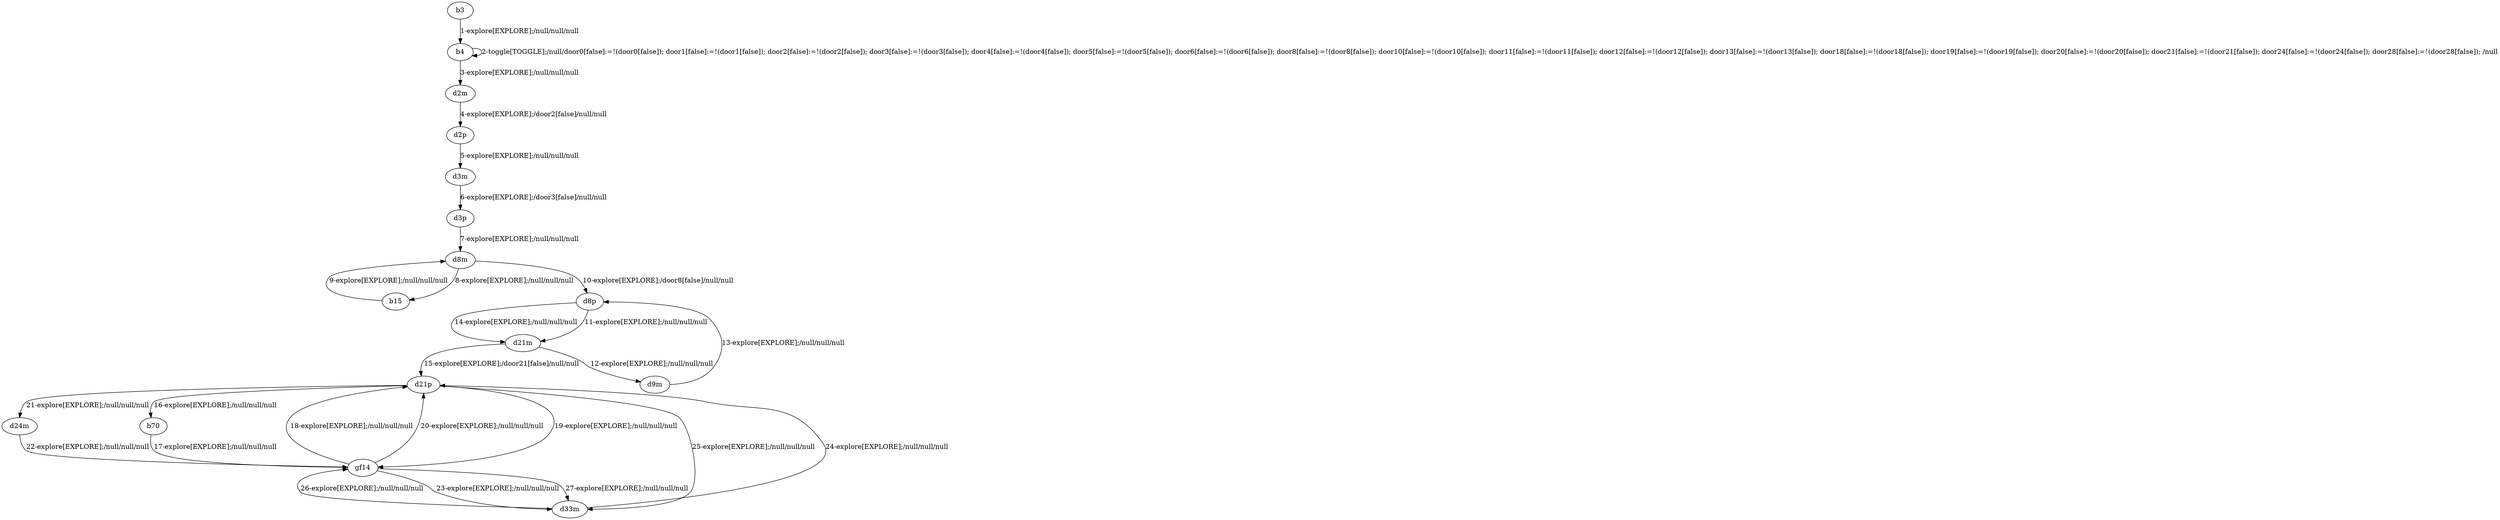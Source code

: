 # Total number of goals covered by this test: 2
# d21p --> gf14
# gf14 --> d21p

digraph g {
"b3" -> "b4" [label = "1-explore[EXPLORE];/null/null/null"];
"b4" -> "b4" [label = "2-toggle[TOGGLE];/null/door0[false]:=!(door0[false]); door1[false]:=!(door1[false]); door2[false]:=!(door2[false]); door3[false]:=!(door3[false]); door4[false]:=!(door4[false]); door5[false]:=!(door5[false]); door6[false]:=!(door6[false]); door8[false]:=!(door8[false]); door10[false]:=!(door10[false]); door11[false]:=!(door11[false]); door12[false]:=!(door12[false]); door13[false]:=!(door13[false]); door18[false]:=!(door18[false]); door19[false]:=!(door19[false]); door20[false]:=!(door20[false]); door21[false]:=!(door21[false]); door24[false]:=!(door24[false]); door28[false]:=!(door28[false]); /null"];
"b4" -> "d2m" [label = "3-explore[EXPLORE];/null/null/null"];
"d2m" -> "d2p" [label = "4-explore[EXPLORE];/door2[false]/null/null"];
"d2p" -> "d3m" [label = "5-explore[EXPLORE];/null/null/null"];
"d3m" -> "d3p" [label = "6-explore[EXPLORE];/door3[false]/null/null"];
"d3p" -> "d8m" [label = "7-explore[EXPLORE];/null/null/null"];
"d8m" -> "b15" [label = "8-explore[EXPLORE];/null/null/null"];
"b15" -> "d8m" [label = "9-explore[EXPLORE];/null/null/null"];
"d8m" -> "d8p" [label = "10-explore[EXPLORE];/door8[false]/null/null"];
"d8p" -> "d21m" [label = "11-explore[EXPLORE];/null/null/null"];
"d21m" -> "d9m" [label = "12-explore[EXPLORE];/null/null/null"];
"d9m" -> "d8p" [label = "13-explore[EXPLORE];/null/null/null"];
"d8p" -> "d21m" [label = "14-explore[EXPLORE];/null/null/null"];
"d21m" -> "d21p" [label = "15-explore[EXPLORE];/door21[false]/null/null"];
"d21p" -> "b70" [label = "16-explore[EXPLORE];/null/null/null"];
"b70" -> "gf14" [label = "17-explore[EXPLORE];/null/null/null"];
"gf14" -> "d21p" [label = "18-explore[EXPLORE];/null/null/null"];
"d21p" -> "gf14" [label = "19-explore[EXPLORE];/null/null/null"];
"gf14" -> "d21p" [label = "20-explore[EXPLORE];/null/null/null"];
"d21p" -> "d24m" [label = "21-explore[EXPLORE];/null/null/null"];
"d24m" -> "gf14" [label = "22-explore[EXPLORE];/null/null/null"];
"gf14" -> "d33m" [label = "23-explore[EXPLORE];/null/null/null"];
"d33m" -> "d21p" [label = "24-explore[EXPLORE];/null/null/null"];
"d21p" -> "d33m" [label = "25-explore[EXPLORE];/null/null/null"];
"d33m" -> "gf14" [label = "26-explore[EXPLORE];/null/null/null"];
"gf14" -> "d33m" [label = "27-explore[EXPLORE];/null/null/null"];
}